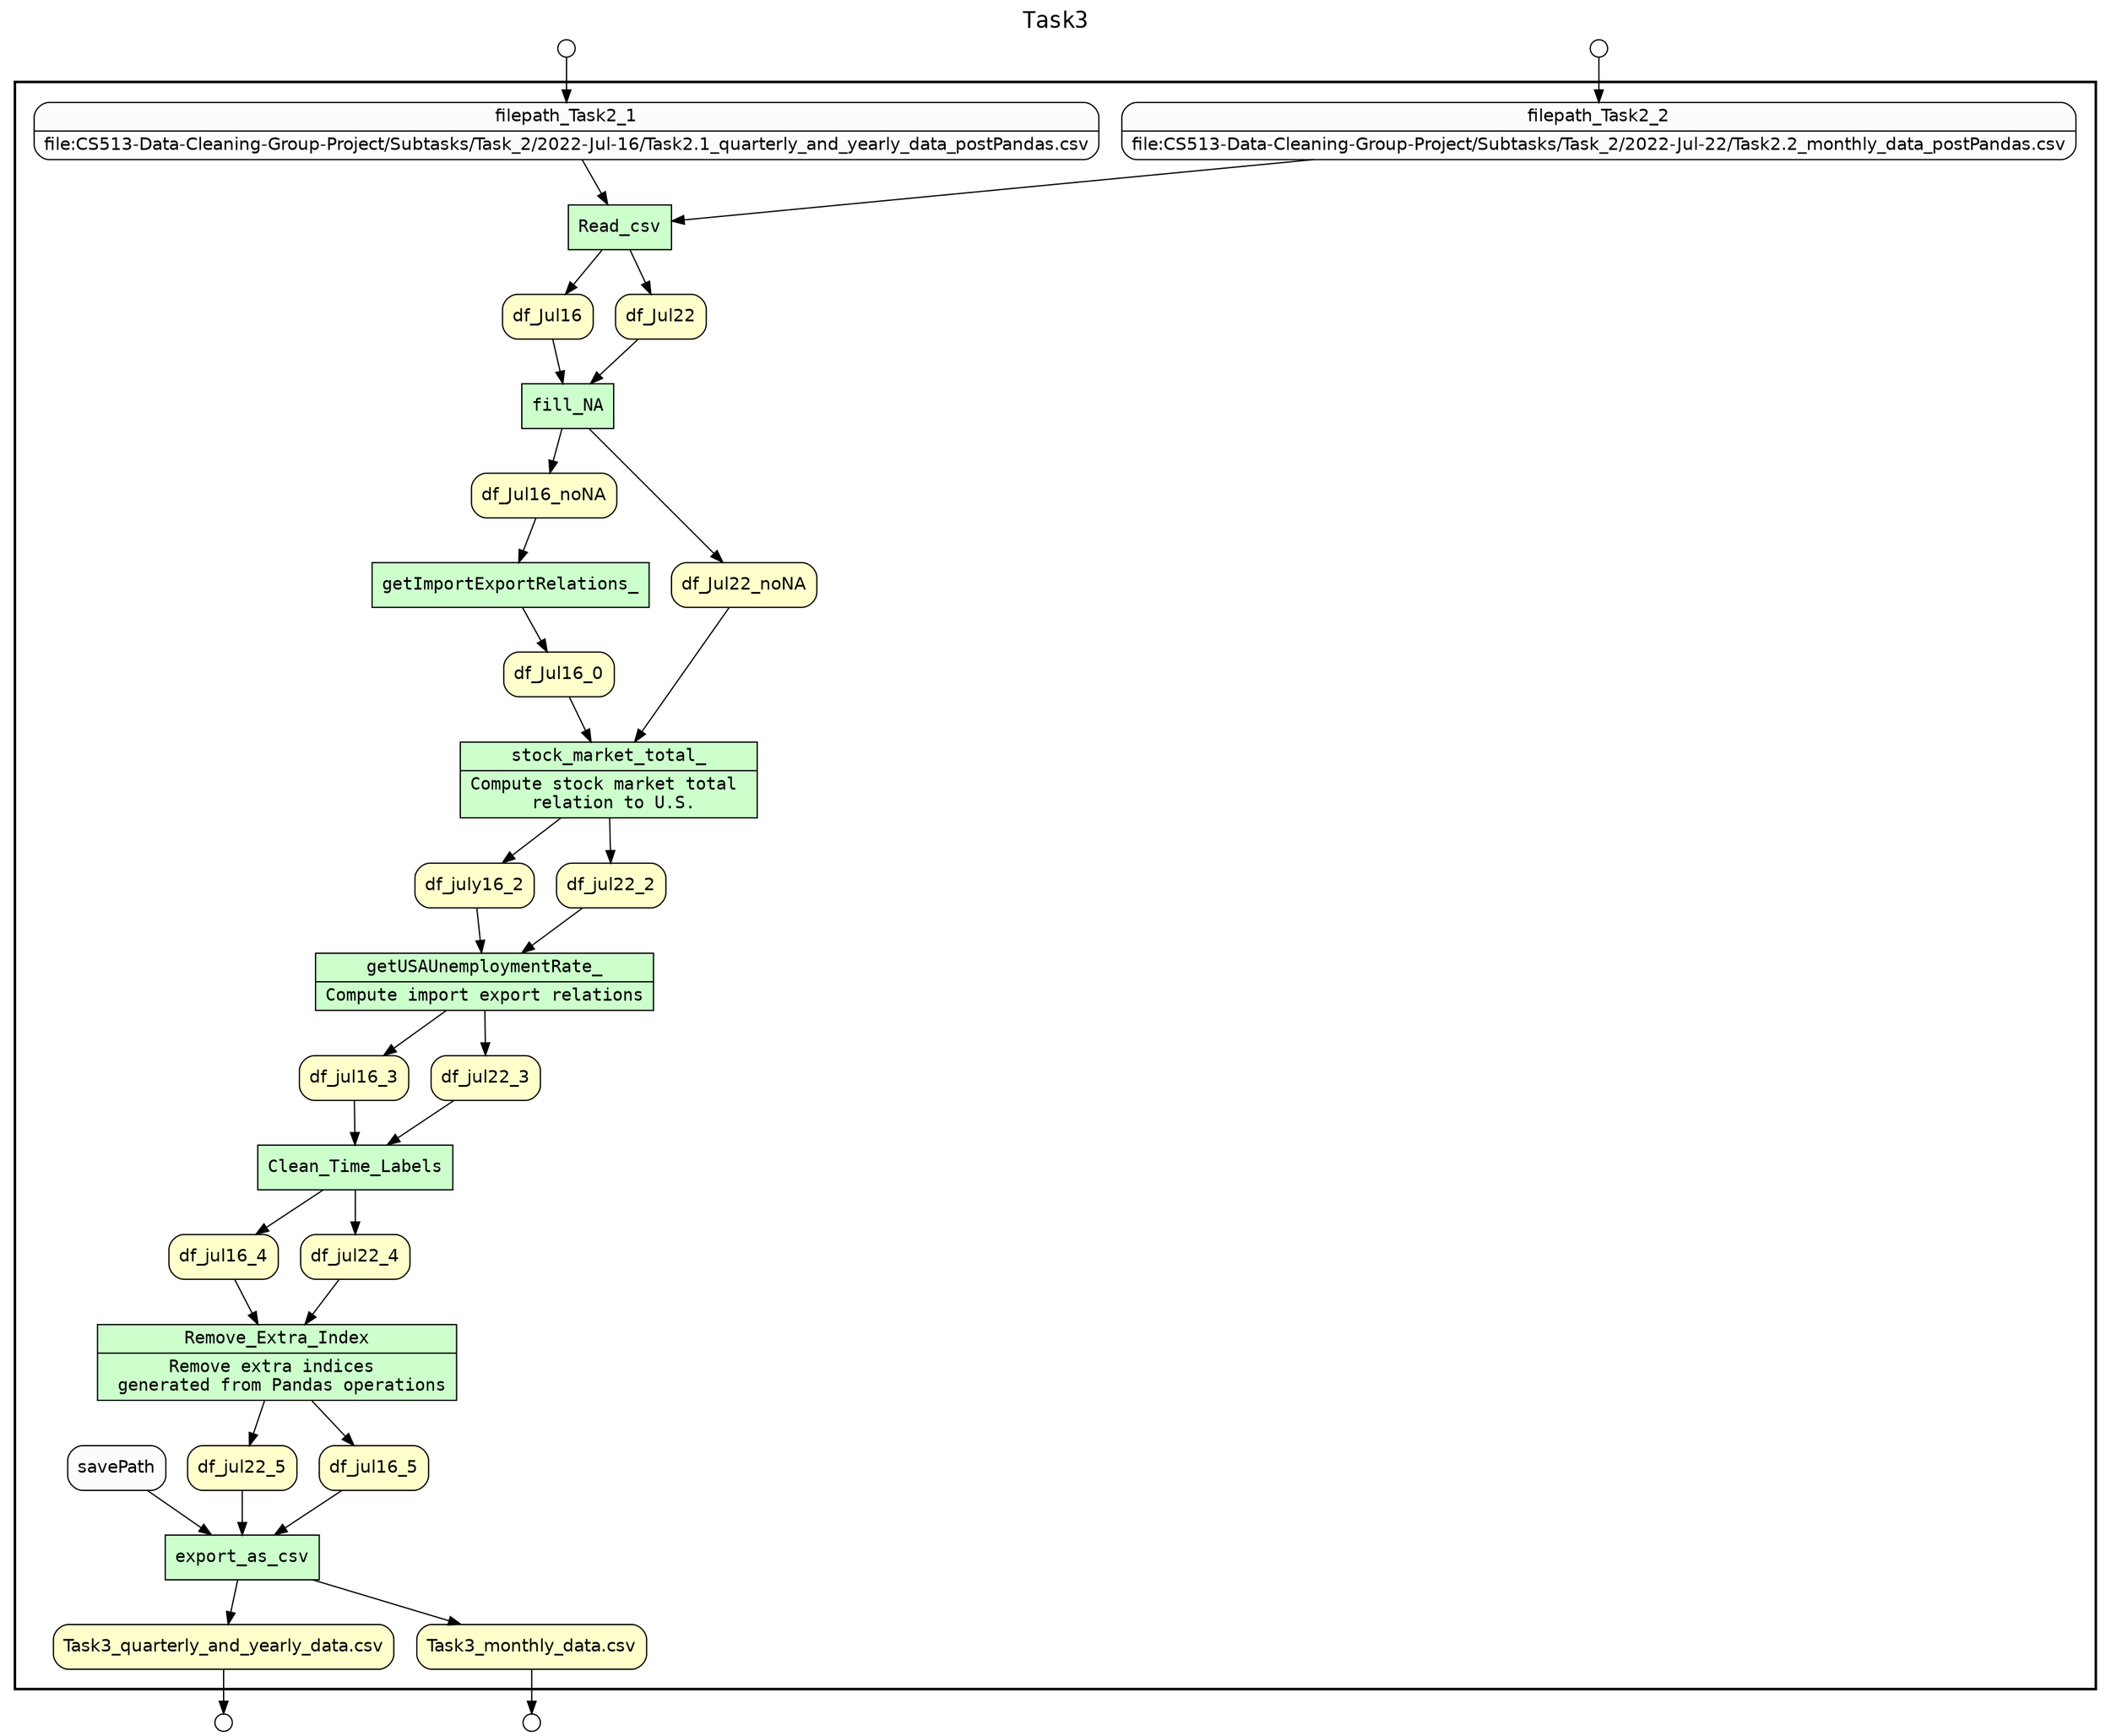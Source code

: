 digraph Workflow {
rankdir=TB
fontname=Courier; fontsize=18; labelloc=t
label=Task3
subgraph cluster_workflow_box_outer { label=""; color=black; penwidth=2
subgraph cluster_workflow_box_inner { label=""; color=white
node[shape=box style=filled fillcolor="#CCFFCC" peripheries=1 fontname=Courier]
Read_csv
fill_NA
getImportExportRelations_
stock_market_total_ [shape=record rankdir=LR label="{<f0> stock_market_total_ |<f1> Compute stock market total \n relation to U.S.}"];
getUSAUnemploymentRate_ [shape=record rankdir=LR label="{<f0> getUSAUnemploymentRate_ |<f1> Compute import export relations}"];
Clean_Time_Labels
Remove_Extra_Index [shape=record rankdir=LR label="{<f0> Remove_Extra_Index |<f1> Remove extra indices \n generated from Pandas operations}"];
export_as_csv
node[shape=box style="rounded,filled" fillcolor="#FFFFCC" peripheries=1 fontname=Helvetica]
"Task3_quarterly_and_yearly_data.csv"
"Task3_monthly_data.csv"
df_Jul16
df_Jul22
df_Jul16_noNA
df_Jul16_0
df_Jul22_noNA
df_july16_2
df_jul22_2
df_jul16_3
df_jul22_3
df_jul16_4
df_jul22_4
df_jul16_5
df_jul22_5
node[shape=box style="rounded,filled" fillcolor="#FCFCFC" peripheries=1 fontname=Helvetica]
filepath_Task2_1 [shape=record rankdir=LR label="{<f0> filepath_Task2_1 |<f1> file\:CS513-Data-Cleaning-Group-Project/Subtasks/Task_2/2022-Jul-16/Task2.1_quarterly_and_yearly_data_postPandas.csv}"];
filepath_Task2_2 [shape=record rankdir=LR label="{<f0> filepath_Task2_2 |<f1> file\:CS513-Data-Cleaning-Group-Project/Subtasks/Task_2/2022-Jul-22/Task2.2_monthly_data_postPandas.csv}"];
Read_csv -> df_Jul16
Read_csv -> df_Jul22
filepath_Task2_1 -> Read_csv
filepath_Task2_2 -> Read_csv
fill_NA -> df_Jul16_noNA
fill_NA -> df_Jul22_noNA
df_Jul16 -> fill_NA
df_Jul22 -> fill_NA
getImportExportRelations_ -> df_Jul16_0
df_Jul16_noNA -> getImportExportRelations_
stock_market_total_ -> df_july16_2
stock_market_total_ -> df_jul22_2
df_Jul16_0 -> stock_market_total_
df_Jul22_noNA -> stock_market_total_
getUSAUnemploymentRate_ -> df_jul16_3
getUSAUnemploymentRate_ -> df_jul22_3
df_july16_2 -> getUSAUnemploymentRate_
df_jul22_2 -> getUSAUnemploymentRate_
Clean_Time_Labels -> df_jul16_4
Clean_Time_Labels -> df_jul22_4
df_jul16_3 -> Clean_Time_Labels
df_jul22_3 -> Clean_Time_Labels
Remove_Extra_Index -> df_jul16_5
Remove_Extra_Index -> df_jul22_5
df_jul16_4 -> Remove_Extra_Index
df_jul22_4 -> Remove_Extra_Index
export_as_csv -> "Task3_quarterly_and_yearly_data.csv"
export_as_csv -> "Task3_monthly_data.csv"
savePath -> export_as_csv
df_jul16_5 -> export_as_csv
df_jul22_5 -> export_as_csv
}}
node[shape=circle style="rounded,filled" fillcolor="#FFFFFF" peripheries=1 fontname=Helvetica width=0.2]
filepath_Task2_1_input_port [label=""]
filepath_Task2_2_input_port [label=""]
node[shape=circle style="rounded,filled" fillcolor="#FFFFFF" peripheries=1 fontname=Helvetica width=0.2]
"Task3_quarterly_and_yearly_data.csv_output_port" [label=""]
"Task3_monthly_data.csv_output_port" [label=""]
filepath_Task2_1_input_port -> filepath_Task2_1
filepath_Task2_2_input_port -> filepath_Task2_2
"Task3_quarterly_and_yearly_data.csv" -> "Task3_quarterly_and_yearly_data.csv_output_port"
"Task3_monthly_data.csv" -> "Task3_monthly_data.csv_output_port"
}
